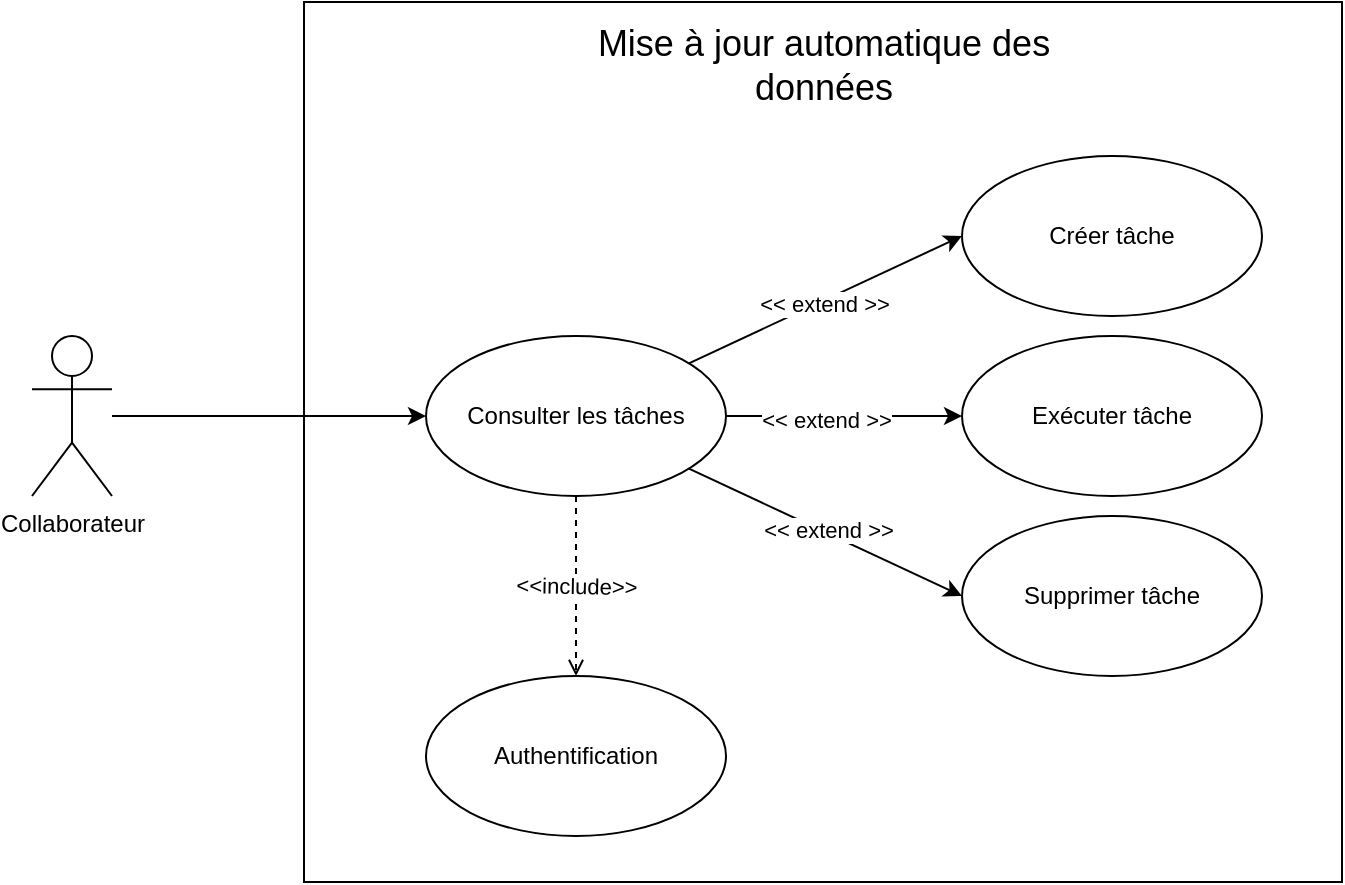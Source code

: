 <mxfile version="24.7.16">
  <diagram name="Page-1" id="D7_4ocU2lMsQLcXo8JJt">
    <mxGraphModel dx="968" dy="2024" grid="1" gridSize="10" guides="1" tooltips="1" connect="1" arrows="1" fold="1" page="1" pageScale="1" pageWidth="850" pageHeight="1100" math="0" shadow="0">
      <root>
        <mxCell id="0" />
        <mxCell id="1" parent="0" />
        <mxCell id="WvORPzhuoS_GhxgGSwOI-67" value="" style="whiteSpace=wrap;html=1;" vertex="1" parent="1">
          <mxGeometry x="201" y="-67" width="519" height="440" as="geometry" />
        </mxCell>
        <mxCell id="WvORPzhuoS_GhxgGSwOI-10" style="rounded=0;orthogonalLoop=1;jettySize=auto;html=1;entryX=0;entryY=0.5;entryDx=0;entryDy=0;" edge="1" parent="1" source="WvORPzhuoS_GhxgGSwOI-11" target="WvORPzhuoS_GhxgGSwOI-51">
          <mxGeometry relative="1" as="geometry" />
        </mxCell>
        <mxCell id="WvORPzhuoS_GhxgGSwOI-11" value="Collaborateur&lt;div&gt;&lt;br&gt;&lt;/div&gt;" style="shape=umlActor;verticalLabelPosition=bottom;verticalAlign=top;html=1;aspect=fixed;" vertex="1" parent="1">
          <mxGeometry x="65" y="100" width="40" height="80" as="geometry" />
        </mxCell>
        <mxCell id="WvORPzhuoS_GhxgGSwOI-49" style="rounded=0;orthogonalLoop=1;jettySize=auto;html=1;dashed=1;endArrow=open;endFill=0;exitX=0.5;exitY=1;exitDx=0;exitDy=0;" edge="1" parent="1" source="WvORPzhuoS_GhxgGSwOI-51" target="WvORPzhuoS_GhxgGSwOI-59">
          <mxGeometry relative="1" as="geometry" />
        </mxCell>
        <mxCell id="WvORPzhuoS_GhxgGSwOI-50" value="&amp;lt;&amp;lt;include&amp;gt;&amp;gt;" style="edgeLabel;html=1;align=center;verticalAlign=middle;resizable=0;points=[];rotation=1;" vertex="1" connectable="0" parent="WvORPzhuoS_GhxgGSwOI-49">
          <mxGeometry relative="1" as="geometry">
            <mxPoint as="offset" />
          </mxGeometry>
        </mxCell>
        <mxCell id="WvORPzhuoS_GhxgGSwOI-61" style="rounded=0;orthogonalLoop=1;jettySize=auto;html=1;entryX=0;entryY=0.5;entryDx=0;entryDy=0;" edge="1" parent="1" source="WvORPzhuoS_GhxgGSwOI-51" target="WvORPzhuoS_GhxgGSwOI-60">
          <mxGeometry relative="1" as="geometry" />
        </mxCell>
        <mxCell id="WvORPzhuoS_GhxgGSwOI-68" value="&amp;lt;&amp;lt; extend &amp;gt;&amp;gt;" style="edgeLabel;html=1;align=center;verticalAlign=middle;resizable=0;points=[];" vertex="1" connectable="0" parent="WvORPzhuoS_GhxgGSwOI-61">
          <mxGeometry x="-0.021" y="-2" relative="1" as="geometry">
            <mxPoint y="-1" as="offset" />
          </mxGeometry>
        </mxCell>
        <mxCell id="WvORPzhuoS_GhxgGSwOI-63" style="rounded=0;orthogonalLoop=1;jettySize=auto;html=1;entryX=0;entryY=0.5;entryDx=0;entryDy=0;" edge="1" parent="1" source="WvORPzhuoS_GhxgGSwOI-51" target="WvORPzhuoS_GhxgGSwOI-62">
          <mxGeometry relative="1" as="geometry" />
        </mxCell>
        <mxCell id="WvORPzhuoS_GhxgGSwOI-69" value="&amp;lt;&amp;lt; extend &amp;gt;&amp;gt;" style="edgeLabel;html=1;align=center;verticalAlign=middle;resizable=0;points=[];" vertex="1" connectable="0" parent="WvORPzhuoS_GhxgGSwOI-63">
          <mxGeometry x="-0.152" y="-2" relative="1" as="geometry">
            <mxPoint as="offset" />
          </mxGeometry>
        </mxCell>
        <mxCell id="WvORPzhuoS_GhxgGSwOI-65" style="rounded=0;orthogonalLoop=1;jettySize=auto;html=1;entryX=0;entryY=0.5;entryDx=0;entryDy=0;" edge="1" parent="1" source="WvORPzhuoS_GhxgGSwOI-51" target="WvORPzhuoS_GhxgGSwOI-64">
          <mxGeometry relative="1" as="geometry" />
        </mxCell>
        <mxCell id="WvORPzhuoS_GhxgGSwOI-70" value="&amp;lt;&amp;lt; extend &amp;gt;&amp;gt;" style="edgeLabel;html=1;align=center;verticalAlign=middle;resizable=0;points=[];" vertex="1" connectable="0" parent="WvORPzhuoS_GhxgGSwOI-65">
          <mxGeometry x="0.009" y="2" relative="1" as="geometry">
            <mxPoint as="offset" />
          </mxGeometry>
        </mxCell>
        <mxCell id="WvORPzhuoS_GhxgGSwOI-51" value="Consulter les tâches" style="ellipse;whiteSpace=wrap;html=1;" vertex="1" parent="1">
          <mxGeometry x="262" y="100" width="150" height="80" as="geometry" />
        </mxCell>
        <mxCell id="WvORPzhuoS_GhxgGSwOI-59" value="Authentification" style="ellipse;whiteSpace=wrap;html=1;container=0;" vertex="1" parent="1">
          <mxGeometry x="262" y="270" width="150" height="80" as="geometry" />
        </mxCell>
        <mxCell id="WvORPzhuoS_GhxgGSwOI-66" value="" style="group" vertex="1" connectable="0" parent="1">
          <mxGeometry x="530" y="10" width="150" height="260" as="geometry" />
        </mxCell>
        <mxCell id="WvORPzhuoS_GhxgGSwOI-60" value="Créer tâche" style="ellipse;whiteSpace=wrap;html=1;container=0;" vertex="1" parent="WvORPzhuoS_GhxgGSwOI-66">
          <mxGeometry width="150" height="80" as="geometry" />
        </mxCell>
        <mxCell id="WvORPzhuoS_GhxgGSwOI-62" value="Exécuter tâche" style="ellipse;whiteSpace=wrap;html=1;container=0;" vertex="1" parent="WvORPzhuoS_GhxgGSwOI-66">
          <mxGeometry y="90" width="150" height="80" as="geometry" />
        </mxCell>
        <mxCell id="WvORPzhuoS_GhxgGSwOI-64" value="Supprimer tâche" style="ellipse;whiteSpace=wrap;html=1;container=0;" vertex="1" parent="WvORPzhuoS_GhxgGSwOI-66">
          <mxGeometry y="180" width="150" height="80" as="geometry" />
        </mxCell>
        <mxCell id="WvORPzhuoS_GhxgGSwOI-71" value="Mise à jour automatique des données" style="text;html=1;align=center;verticalAlign=middle;whiteSpace=wrap;rounded=0;fontSize=18;" vertex="1" parent="1">
          <mxGeometry x="335.5" y="-50" width="250" height="30" as="geometry" />
        </mxCell>
      </root>
    </mxGraphModel>
  </diagram>
</mxfile>
